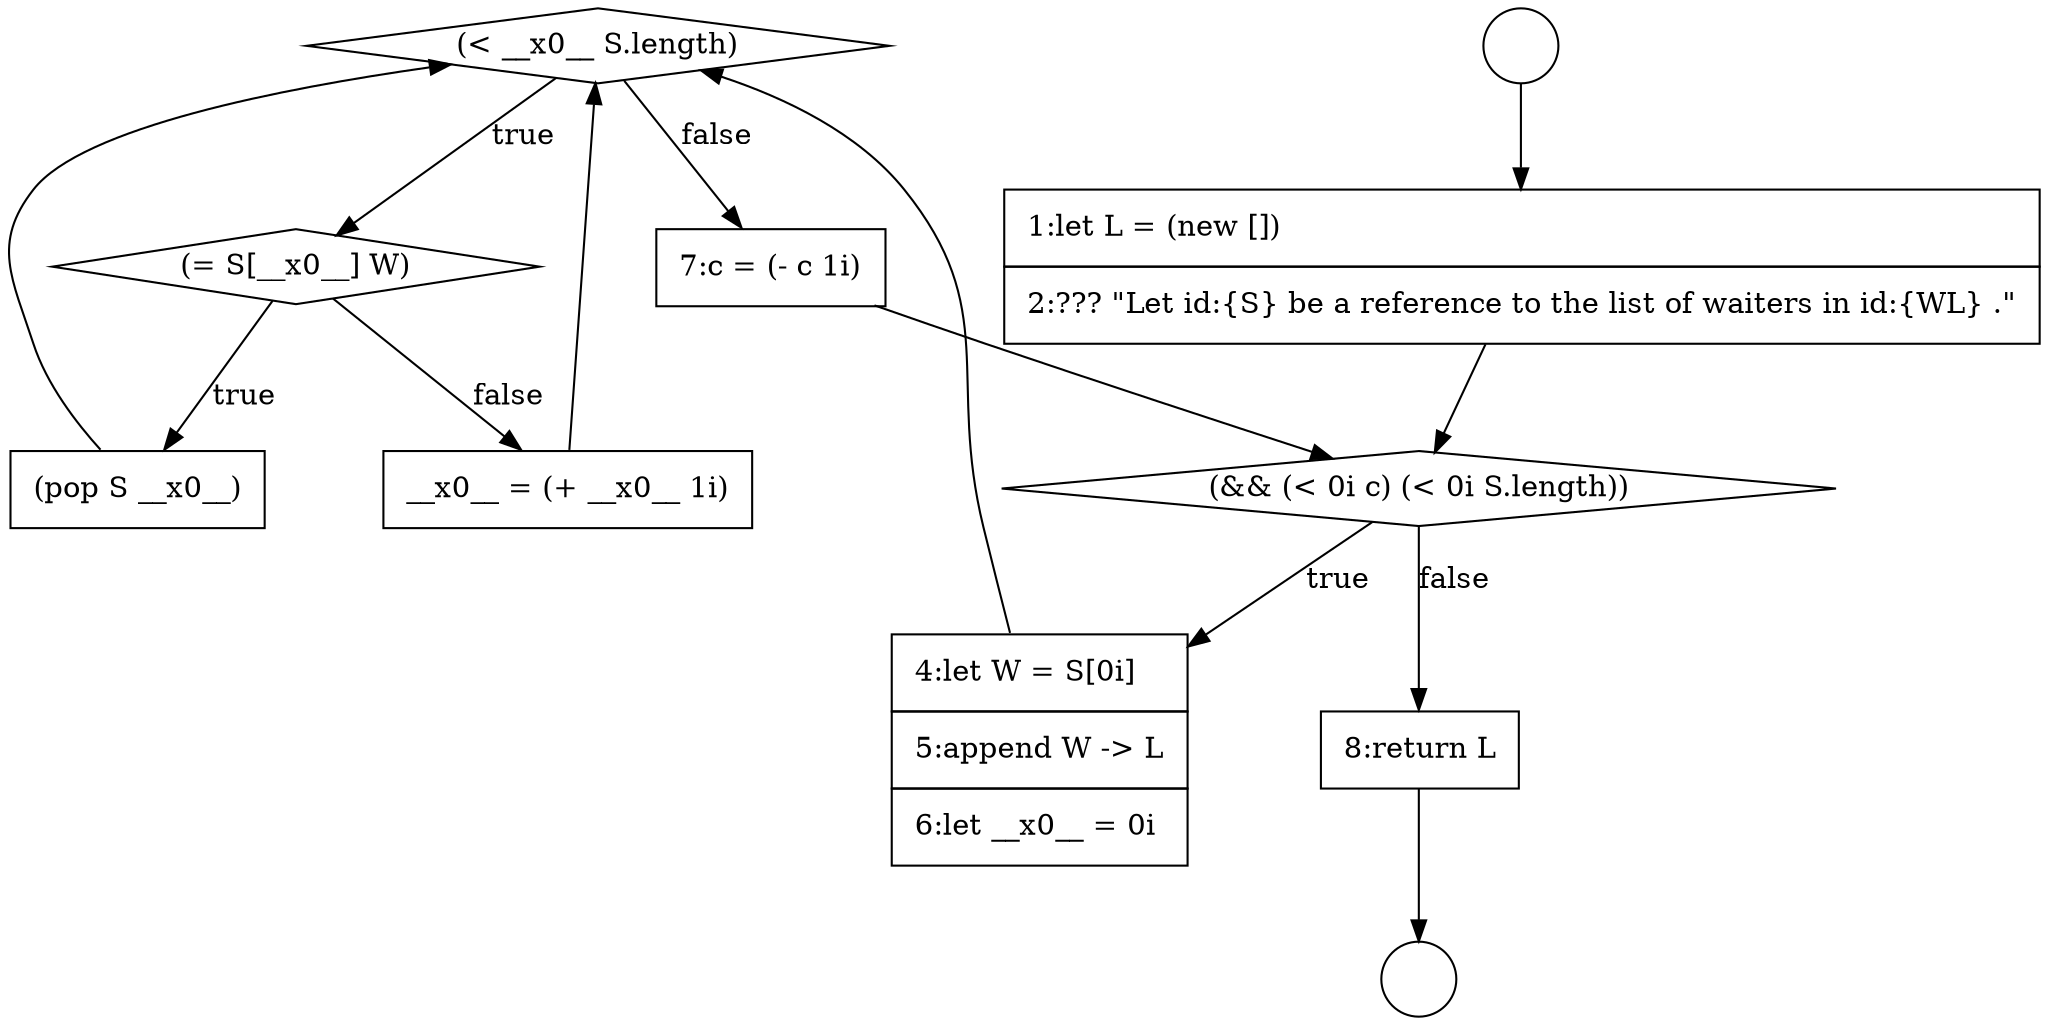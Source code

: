 digraph {
  node17358 [shape=diamond, label=<<font color="black">(&lt; __x0__ S.length)</font>> color="black" fillcolor="white" style=filled]
  node17362 [shape=none, margin=0, label=<<font color="black">
    <table border="0" cellborder="1" cellspacing="0" cellpadding="10">
      <tr><td align="left">7:c = (- c 1i)</td></tr>
    </table>
  </font>> color="black" fillcolor="white" style=filled]
  node17354 [shape=circle label=" " color="black" fillcolor="white" style=filled]
  node17363 [shape=none, margin=0, label=<<font color="black">
    <table border="0" cellborder="1" cellspacing="0" cellpadding="10">
      <tr><td align="left">8:return L</td></tr>
    </table>
  </font>> color="black" fillcolor="white" style=filled]
  node17353 [shape=circle label=" " color="black" fillcolor="white" style=filled]
  node17357 [shape=none, margin=0, label=<<font color="black">
    <table border="0" cellborder="1" cellspacing="0" cellpadding="10">
      <tr><td align="left">4:let W = S[0i]</td></tr>
      <tr><td align="left">5:append W -&gt; L</td></tr>
      <tr><td align="left">6:let __x0__ = 0i</td></tr>
    </table>
  </font>> color="black" fillcolor="white" style=filled]
  node17360 [shape=none, margin=0, label=<<font color="black">
    <table border="0" cellborder="1" cellspacing="0" cellpadding="10">
      <tr><td align="left">(pop S __x0__)</td></tr>
    </table>
  </font>> color="black" fillcolor="white" style=filled]
  node17361 [shape=none, margin=0, label=<<font color="black">
    <table border="0" cellborder="1" cellspacing="0" cellpadding="10">
      <tr><td align="left">__x0__ = (+ __x0__ 1i)</td></tr>
    </table>
  </font>> color="black" fillcolor="white" style=filled]
  node17356 [shape=diamond, label=<<font color="black">(&amp;&amp; (&lt; 0i c) (&lt; 0i S.length))</font>> color="black" fillcolor="white" style=filled]
  node17359 [shape=diamond, label=<<font color="black">(= S[__x0__] W)</font>> color="black" fillcolor="white" style=filled]
  node17355 [shape=none, margin=0, label=<<font color="black">
    <table border="0" cellborder="1" cellspacing="0" cellpadding="10">
      <tr><td align="left">1:let L = (new [])</td></tr>
      <tr><td align="left">2:??? &quot;Let id:{S} be a reference to the list of waiters in id:{WL} .&quot;</td></tr>
    </table>
  </font>> color="black" fillcolor="white" style=filled]
  node17353 -> node17355 [ color="black"]
  node17360 -> node17358 [ color="black"]
  node17358 -> node17359 [label=<<font color="black">true</font>> color="black"]
  node17358 -> node17362 [label=<<font color="black">false</font>> color="black"]
  node17359 -> node17360 [label=<<font color="black">true</font>> color="black"]
  node17359 -> node17361 [label=<<font color="black">false</font>> color="black"]
  node17356 -> node17357 [label=<<font color="black">true</font>> color="black"]
  node17356 -> node17363 [label=<<font color="black">false</font>> color="black"]
  node17357 -> node17358 [ color="black"]
  node17362 -> node17356 [ color="black"]
  node17361 -> node17358 [ color="black"]
  node17363 -> node17354 [ color="black"]
  node17355 -> node17356 [ color="black"]
}
